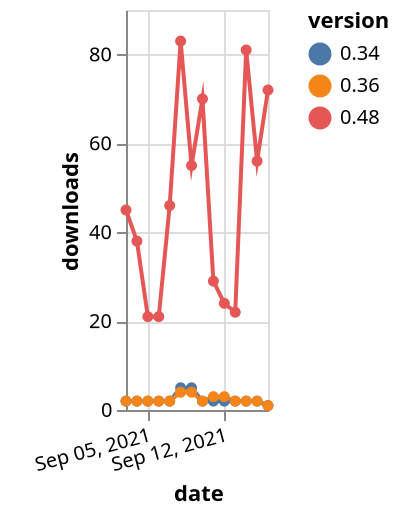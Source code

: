 {"$schema": "https://vega.github.io/schema/vega-lite/v5.json", "description": "A simple bar chart with embedded data.", "data": {"values": [{"date": "2021-09-03", "total": 60549, "delta": 45, "version": "0.48"}, {"date": "2021-09-04", "total": 60587, "delta": 38, "version": "0.48"}, {"date": "2021-09-05", "total": 60608, "delta": 21, "version": "0.48"}, {"date": "2021-09-06", "total": 60629, "delta": 21, "version": "0.48"}, {"date": "2021-09-07", "total": 60675, "delta": 46, "version": "0.48"}, {"date": "2021-09-08", "total": 60758, "delta": 83, "version": "0.48"}, {"date": "2021-09-09", "total": 60813, "delta": 55, "version": "0.48"}, {"date": "2021-09-10", "total": 60883, "delta": 70, "version": "0.48"}, {"date": "2021-09-11", "total": 60912, "delta": 29, "version": "0.48"}, {"date": "2021-09-12", "total": 60936, "delta": 24, "version": "0.48"}, {"date": "2021-09-13", "total": 60958, "delta": 22, "version": "0.48"}, {"date": "2021-09-14", "total": 61039, "delta": 81, "version": "0.48"}, {"date": "2021-09-15", "total": 61095, "delta": 56, "version": "0.48"}, {"date": "2021-09-16", "total": 61167, "delta": 72, "version": "0.48"}, {"date": "2021-09-03", "total": 3633, "delta": 2, "version": "0.34"}, {"date": "2021-09-04", "total": 3635, "delta": 2, "version": "0.34"}, {"date": "2021-09-05", "total": 3637, "delta": 2, "version": "0.34"}, {"date": "2021-09-06", "total": 3639, "delta": 2, "version": "0.34"}, {"date": "2021-09-07", "total": 3641, "delta": 2, "version": "0.34"}, {"date": "2021-09-08", "total": 3646, "delta": 5, "version": "0.34"}, {"date": "2021-09-09", "total": 3651, "delta": 5, "version": "0.34"}, {"date": "2021-09-10", "total": 3653, "delta": 2, "version": "0.34"}, {"date": "2021-09-11", "total": 3655, "delta": 2, "version": "0.34"}, {"date": "2021-09-12", "total": 3657, "delta": 2, "version": "0.34"}, {"date": "2021-09-13", "total": 3659, "delta": 2, "version": "0.34"}, {"date": "2021-09-14", "total": 3661, "delta": 2, "version": "0.34"}, {"date": "2021-09-15", "total": 3663, "delta": 2, "version": "0.34"}, {"date": "2021-09-16", "total": 3664, "delta": 1, "version": "0.34"}, {"date": "2021-09-03", "total": 21480, "delta": 2, "version": "0.36"}, {"date": "2021-09-04", "total": 21482, "delta": 2, "version": "0.36"}, {"date": "2021-09-05", "total": 21484, "delta": 2, "version": "0.36"}, {"date": "2021-09-06", "total": 21486, "delta": 2, "version": "0.36"}, {"date": "2021-09-07", "total": 21488, "delta": 2, "version": "0.36"}, {"date": "2021-09-08", "total": 21492, "delta": 4, "version": "0.36"}, {"date": "2021-09-09", "total": 21496, "delta": 4, "version": "0.36"}, {"date": "2021-09-10", "total": 21498, "delta": 2, "version": "0.36"}, {"date": "2021-09-11", "total": 21501, "delta": 3, "version": "0.36"}, {"date": "2021-09-12", "total": 21504, "delta": 3, "version": "0.36"}, {"date": "2021-09-13", "total": 21506, "delta": 2, "version": "0.36"}, {"date": "2021-09-14", "total": 21508, "delta": 2, "version": "0.36"}, {"date": "2021-09-15", "total": 21510, "delta": 2, "version": "0.36"}, {"date": "2021-09-16", "total": 21511, "delta": 1, "version": "0.36"}]}, "width": "container", "mark": {"type": "line", "point": {"filled": true}}, "encoding": {"x": {"field": "date", "type": "temporal", "timeUnit": "yearmonthdate", "title": "date", "axis": {"labelAngle": -15}}, "y": {"field": "delta", "type": "quantitative", "title": "downloads"}, "color": {"field": "version", "type": "nominal"}, "tooltip": {"field": "delta"}}}